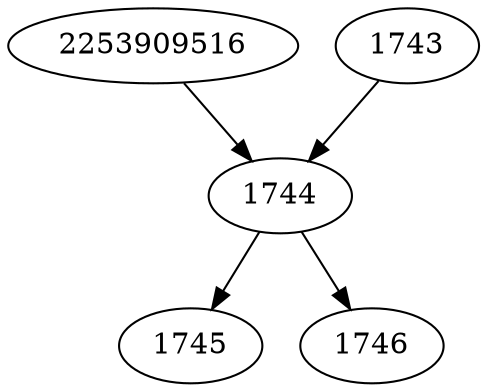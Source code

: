strict digraph  {
2253909516;
1743;
1744;
1745;
1746;
2253909516 -> 1744;
1743 -> 1744;
1744 -> 1745;
1744 -> 1746;
}
